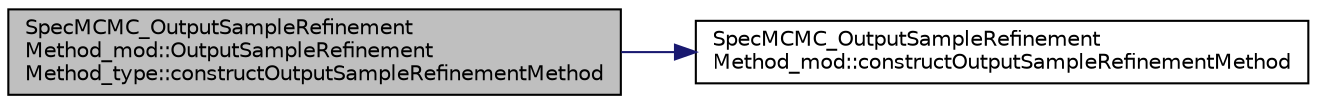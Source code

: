 digraph "SpecMCMC_OutputSampleRefinementMethod_mod::OutputSampleRefinementMethod_type::constructOutputSampleRefinementMethod"
{
 // LATEX_PDF_SIZE
  edge [fontname="Helvetica",fontsize="10",labelfontname="Helvetica",labelfontsize="10"];
  node [fontname="Helvetica",fontsize="10",shape=record];
  rankdir="LR";
  Node1 [label="SpecMCMC_OutputSampleRefinement\lMethod_mod::OutputSampleRefinement\lMethod_type::constructOutputSampleRefinementMethod",height=0.2,width=0.4,color="black", fillcolor="grey75", style="filled", fontcolor="black",tooltip=" "];
  Node1 -> Node2 [color="midnightblue",fontsize="10",style="solid",fontname="Helvetica"];
  Node2 [label="SpecMCMC_OutputSampleRefinement\lMethod_mod::constructOutputSampleRefinementMethod",height=0.2,width=0.4,color="black", fillcolor="white", style="filled",URL="$namespaceSpecMCMC__OutputSampleRefinementMethod__mod.html#acb3406fe017e266dc999fc04f6afd504",tooltip=" "];
}
